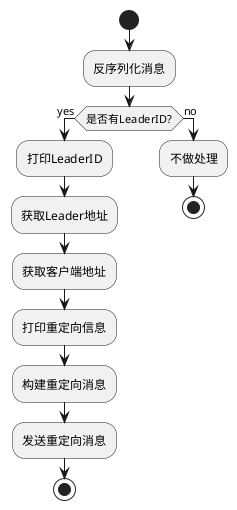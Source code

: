 @startuml
start
:反序列化消息;

if (是否有LeaderID?) then (yes)
    :打印LeaderID;
    :获取Leader地址;
    :获取客户端地址;
    :打印重定向信息;
    :构建重定向消息;
    :发送重定向消息;
    stop
else (no)
    :不做处理;
    stop
endif
@enduml

